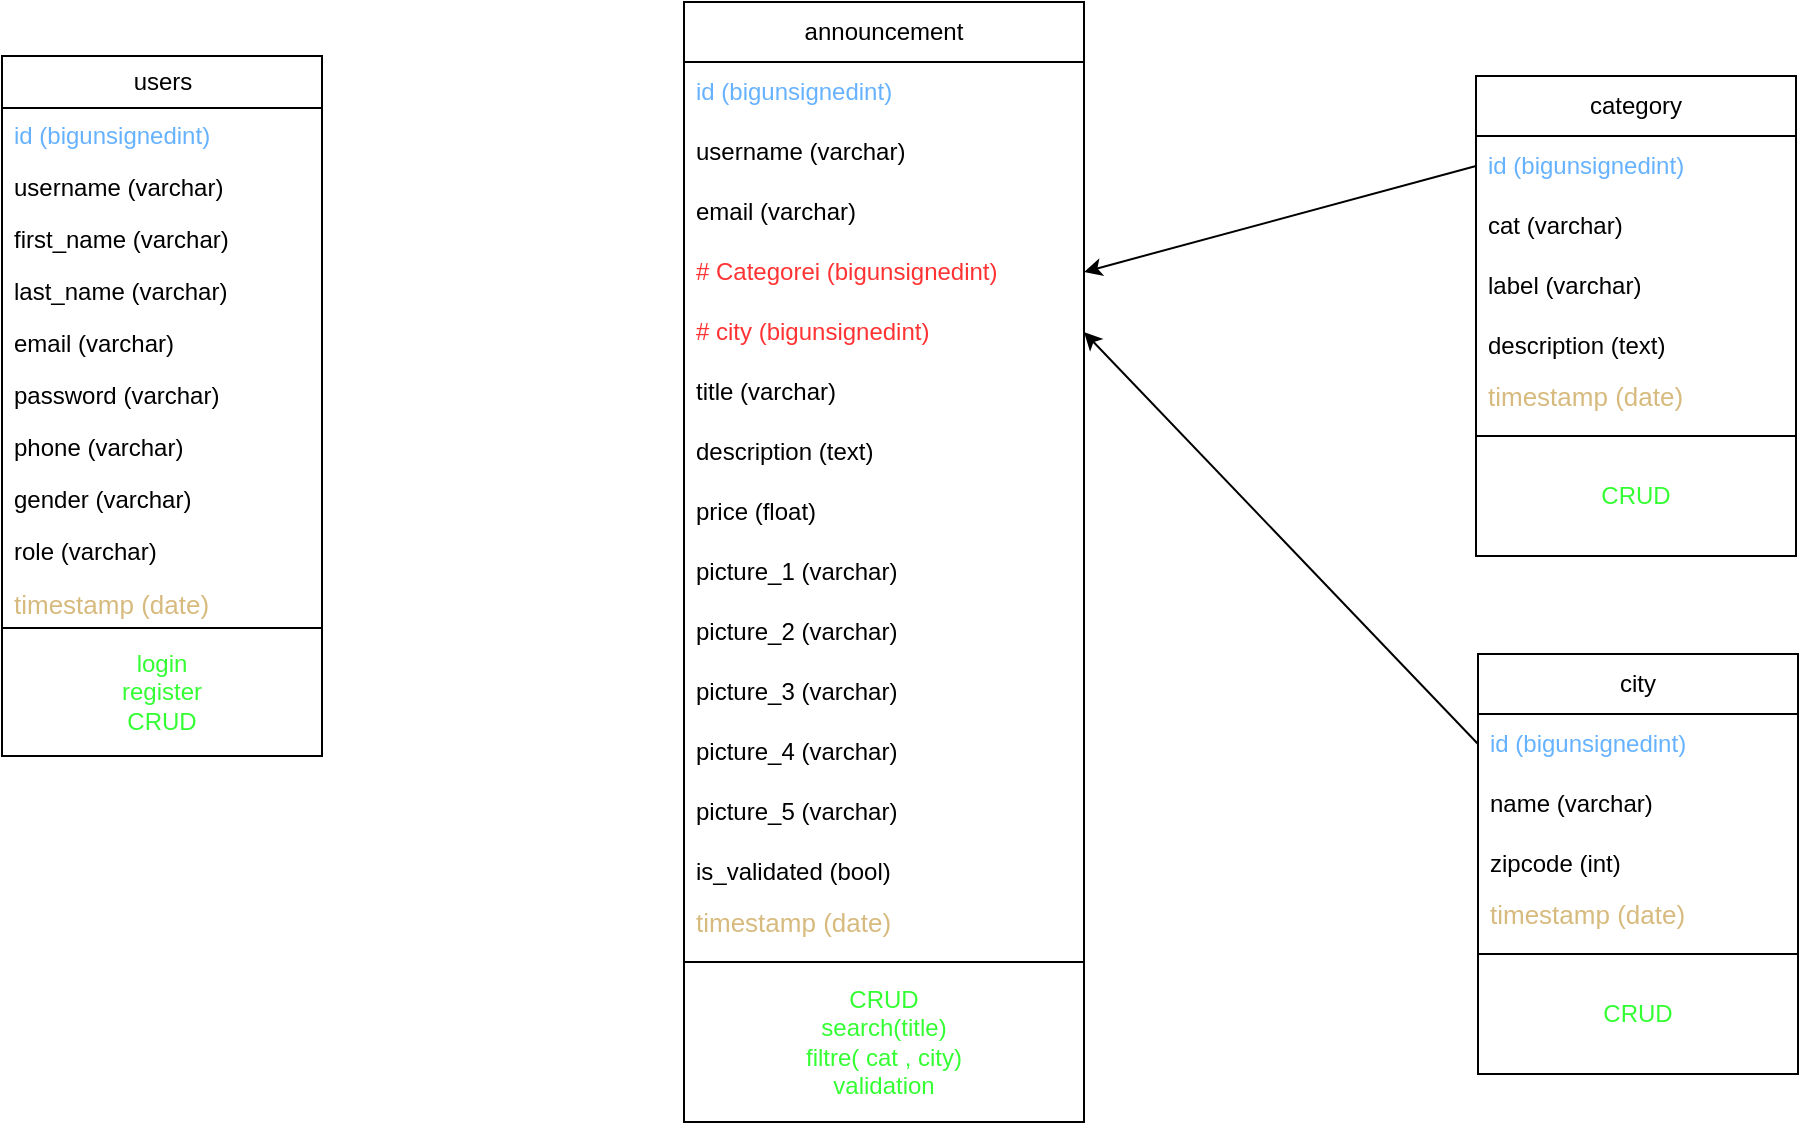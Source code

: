 <mxfile>
    <diagram id="_KOoHlTnzJw_V5ROn_v9" name="Page-1">
        <mxGraphModel dx="830" dy="994" grid="0" gridSize="10" guides="0" tooltips="1" connect="0" arrows="0" fold="1" page="0" pageScale="1" pageWidth="850" pageHeight="1100" math="0" shadow="0">
            <root>
                <mxCell id="0"/>
                <mxCell id="1" parent="0"/>
                <mxCell id="12" value="users" style="swimlane;fontStyle=0;childLayout=stackLayout;horizontal=1;startSize=26;fillColor=none;horizontalStack=0;resizeParent=1;resizeParentMax=0;resizeLast=0;collapsible=1;marginBottom=0;html=1;labelBackgroundColor=none;" parent="1" vertex="1">
                    <mxGeometry x="-21" y="137" width="160" height="350" as="geometry"/>
                </mxCell>
                <mxCell id="14" value="id (bigunsignedint)&lt;br&gt;" style="text;strokeColor=none;fillColor=none;align=left;verticalAlign=top;spacingLeft=4;spacingRight=4;overflow=hidden;rotatable=0;points=[[0,0.5],[1,0.5]];portConstraint=eastwest;whiteSpace=wrap;html=1;fontColor=#66B2FF;" parent="12" vertex="1">
                    <mxGeometry y="26" width="160" height="26" as="geometry"/>
                </mxCell>
                <mxCell id="13" value="username (varchar)" style="text;strokeColor=none;fillColor=none;align=left;verticalAlign=top;spacingLeft=4;spacingRight=4;overflow=hidden;rotatable=0;points=[[0,0.5],[1,0.5]];portConstraint=eastwest;whiteSpace=wrap;html=1;" parent="12" vertex="1">
                    <mxGeometry y="52" width="160" height="26" as="geometry"/>
                </mxCell>
                <mxCell id="20" value="first_name (varchar)" style="text;strokeColor=none;fillColor=none;align=left;verticalAlign=top;spacingLeft=4;spacingRight=4;overflow=hidden;rotatable=0;points=[[0,0.5],[1,0.5]];portConstraint=eastwest;whiteSpace=wrap;html=1;" parent="12" vertex="1">
                    <mxGeometry y="78" width="160" height="26" as="geometry"/>
                </mxCell>
                <mxCell id="15" value="last_name (varchar)" style="text;strokeColor=none;fillColor=none;align=left;verticalAlign=top;spacingLeft=4;spacingRight=4;overflow=hidden;rotatable=0;points=[[0,0.5],[1,0.5]];portConstraint=eastwest;whiteSpace=wrap;html=1;" parent="12" vertex="1">
                    <mxGeometry y="104" width="160" height="26" as="geometry"/>
                </mxCell>
                <mxCell id="17" value="email (varchar)" style="text;strokeColor=none;fillColor=none;align=left;verticalAlign=top;spacingLeft=4;spacingRight=4;overflow=hidden;rotatable=0;points=[[0,0.5],[1,0.5]];portConstraint=eastwest;whiteSpace=wrap;html=1;" parent="12" vertex="1">
                    <mxGeometry y="130" width="160" height="26" as="geometry"/>
                </mxCell>
                <mxCell id="16" value="password (varchar)" style="text;strokeColor=none;fillColor=none;align=left;verticalAlign=top;spacingLeft=4;spacingRight=4;overflow=hidden;rotatable=0;points=[[0,0.5],[1,0.5]];portConstraint=eastwest;whiteSpace=wrap;html=1;" parent="12" vertex="1">
                    <mxGeometry y="156" width="160" height="26" as="geometry"/>
                </mxCell>
                <mxCell id="18" value="phone (varchar)" style="text;strokeColor=none;fillColor=none;align=left;verticalAlign=top;spacingLeft=4;spacingRight=4;overflow=hidden;rotatable=0;points=[[0,0.5],[1,0.5]];portConstraint=eastwest;whiteSpace=wrap;html=1;" parent="12" vertex="1">
                    <mxGeometry y="182" width="160" height="26" as="geometry"/>
                </mxCell>
                <mxCell id="19" value="gender (varchar)" style="text;strokeColor=none;fillColor=none;align=left;verticalAlign=top;spacingLeft=4;spacingRight=4;overflow=hidden;rotatable=0;points=[[0,0.5],[1,0.5]];portConstraint=eastwest;whiteSpace=wrap;html=1;" parent="12" vertex="1">
                    <mxGeometry y="208" width="160" height="26" as="geometry"/>
                </mxCell>
                <mxCell id="21" value="role (varchar)" style="text;strokeColor=none;fillColor=none;align=left;verticalAlign=top;spacingLeft=4;spacingRight=4;overflow=hidden;rotatable=0;points=[[0,0.5],[1,0.5]];portConstraint=eastwest;whiteSpace=wrap;html=1;" parent="12" vertex="1">
                    <mxGeometry y="234" width="160" height="26" as="geometry"/>
                </mxCell>
                <mxCell id="52" value="&lt;pre style=&quot;margin-top: 0px; margin-bottom: calc(1.5em); padding: var(--su12); border: 0px; font-variant-numeric: inherit; font-variant-east-asian: inherit; font-stretch: inherit; line-height: var(--lh-md); font-family: var(--ff-mono); font-optical-sizing: inherit; font-kerning: inherit; font-feature-settings: inherit; font-variation-settings: inherit; vertical-align: baseline; box-sizing: inherit; width: auto; max-height: 600px; overflow: auto; border-radius: var(--br-md); --_cb-line-numbers-bg: var(--black-050); overflow-wrap: normal;&quot; class=&quot;lang-php s-code-block&quot;&gt;&lt;font color=&quot;#d7ba7d&quot;&gt;&lt;span style=&quot;font-size: 13px;&quot;&gt;timestamp (date)&lt;/span&gt;&lt;/font&gt;&lt;/pre&gt;" style="text;strokeColor=none;fillColor=none;align=left;verticalAlign=top;spacingLeft=4;spacingRight=4;overflow=hidden;rotatable=0;points=[[0,0.5],[1,0.5]];portConstraint=eastwest;whiteSpace=wrap;html=1;labelBackgroundColor=default;" parent="12" vertex="1">
                    <mxGeometry y="260" width="160" height="26" as="geometry"/>
                </mxCell>
                <mxCell id="60" value="&lt;font color=&quot;#33ff33&quot;&gt;login&lt;br&gt;register&lt;br&gt;CRUD&lt;br&gt;&lt;/font&gt;" style="rounded=0;whiteSpace=wrap;html=1;labelBackgroundColor=none;fontColor=#FF3333;" parent="12" vertex="1">
                    <mxGeometry y="286" width="160" height="64" as="geometry"/>
                </mxCell>
                <mxCell id="22" value="category" style="swimlane;fontStyle=0;childLayout=stackLayout;horizontal=1;startSize=30;horizontalStack=0;resizeParent=1;resizeParentMax=0;resizeLast=0;collapsible=1;marginBottom=0;whiteSpace=wrap;html=1;" parent="1" vertex="1">
                    <mxGeometry x="716" y="147" width="160" height="240" as="geometry"/>
                </mxCell>
                <mxCell id="23" value="&lt;font color=&quot;#66b2ff&quot;&gt;id (bigunsignedint)&lt;/font&gt;" style="text;strokeColor=none;fillColor=none;align=left;verticalAlign=middle;spacingLeft=4;spacingRight=4;overflow=hidden;points=[[0,0.5],[1,0.5]];portConstraint=eastwest;rotatable=0;whiteSpace=wrap;html=1;" parent="22" vertex="1">
                    <mxGeometry y="30" width="160" height="30" as="geometry"/>
                </mxCell>
                <mxCell id="67" value="cat (varchar)" style="text;strokeColor=none;fillColor=none;align=left;verticalAlign=middle;spacingLeft=4;spacingRight=4;overflow=hidden;points=[[0,0.5],[1,0.5]];portConstraint=eastwest;rotatable=0;whiteSpace=wrap;html=1;" parent="22" vertex="1">
                    <mxGeometry y="60" width="160" height="30" as="geometry"/>
                </mxCell>
                <mxCell id="24" value="label (varchar)" style="text;strokeColor=none;fillColor=none;align=left;verticalAlign=middle;spacingLeft=4;spacingRight=4;overflow=hidden;points=[[0,0.5],[1,0.5]];portConstraint=eastwest;rotatable=0;whiteSpace=wrap;html=1;" parent="22" vertex="1">
                    <mxGeometry y="90" width="160" height="30" as="geometry"/>
                </mxCell>
                <mxCell id="25" value="description (text)" style="text;strokeColor=none;fillColor=none;align=left;verticalAlign=middle;spacingLeft=4;spacingRight=4;overflow=hidden;points=[[0,0.5],[1,0.5]];portConstraint=eastwest;rotatable=0;whiteSpace=wrap;html=1;" parent="22" vertex="1">
                    <mxGeometry y="120" width="160" height="30" as="geometry"/>
                </mxCell>
                <mxCell id="56" value="&lt;pre style=&quot;border: 0px; background-color: var(--highlight-bg); margin-top: 0px; margin-bottom: calc(1.5em); padding: var(--su12); font-variant-numeric: inherit; font-variant-east-asian: inherit; font-stretch: inherit; line-height: var(--lh-md); font-family: var(--ff-mono); font-optical-sizing: inherit; font-kerning: inherit; font-feature-settings: inherit; font-variation-settings: inherit; vertical-align: baseline; box-sizing: inherit; width: auto; max-height: 600px; overflow: auto; border-radius: var(--br-md); --_cb-line-numbers-bg: var(--black-050); overflow-wrap: normal;&quot; class=&quot;lang-php s-code-block&quot;&gt;&lt;font color=&quot;#d7ba7d&quot;&gt;&lt;span style=&quot;font-size: 13px;&quot;&gt;timestamp (date)&lt;/span&gt;&lt;/font&gt;&lt;/pre&gt;" style="text;strokeColor=none;fillColor=none;align=left;verticalAlign=middle;spacingLeft=4;spacingRight=4;overflow=hidden;points=[[0,0.5],[1,0.5]];portConstraint=eastwest;rotatable=0;whiteSpace=wrap;html=1;" parent="22" vertex="1">
                    <mxGeometry y="150" width="160" height="30" as="geometry"/>
                </mxCell>
                <mxCell id="63" value="CRUD" style="rounded=0;whiteSpace=wrap;html=1;labelBackgroundColor=none;fontColor=#33FF33;" parent="22" vertex="1">
                    <mxGeometry y="180" width="160" height="60" as="geometry"/>
                </mxCell>
                <mxCell id="26" value="city" style="swimlane;fontStyle=0;childLayout=stackLayout;horizontal=1;startSize=30;horizontalStack=0;resizeParent=1;resizeParentMax=0;resizeLast=0;collapsible=1;marginBottom=0;whiteSpace=wrap;html=1;" parent="1" vertex="1">
                    <mxGeometry x="717" y="436" width="160" height="210" as="geometry"/>
                </mxCell>
                <mxCell id="27" value="id (bigunsignedint)" style="text;strokeColor=none;fillColor=none;align=left;verticalAlign=middle;spacingLeft=4;spacingRight=4;overflow=hidden;points=[[0,0.5],[1,0.5]];portConstraint=eastwest;rotatable=0;whiteSpace=wrap;html=1;fontColor=#66B2FF;" parent="26" vertex="1">
                    <mxGeometry y="30" width="160" height="30" as="geometry"/>
                </mxCell>
                <mxCell id="28" value="name (varchar)" style="text;strokeColor=none;fillColor=none;align=left;verticalAlign=middle;spacingLeft=4;spacingRight=4;overflow=hidden;points=[[0,0.5],[1,0.5]];portConstraint=eastwest;rotatable=0;whiteSpace=wrap;html=1;" parent="26" vertex="1">
                    <mxGeometry y="60" width="160" height="30" as="geometry"/>
                </mxCell>
                <mxCell id="29" value="zipcode (int)" style="text;strokeColor=none;fillColor=none;align=left;verticalAlign=middle;spacingLeft=4;spacingRight=4;overflow=hidden;points=[[0,0.5],[1,0.5]];portConstraint=eastwest;rotatable=0;whiteSpace=wrap;html=1;" parent="26" vertex="1">
                    <mxGeometry y="90" width="160" height="30" as="geometry"/>
                </mxCell>
                <mxCell id="55" value="&lt;pre style=&quot;border: 0px; background-color: var(--highlight-bg); margin-top: 0px; margin-bottom: calc(1.5em); padding: var(--su12); font-variant-numeric: inherit; font-variant-east-asian: inherit; font-stretch: inherit; line-height: var(--lh-md); font-family: var(--ff-mono); font-optical-sizing: inherit; font-kerning: inherit; font-feature-settings: inherit; font-variation-settings: inherit; vertical-align: baseline; box-sizing: inherit; width: auto; max-height: 600px; overflow: auto; border-radius: var(--br-md); --_cb-line-numbers-bg: var(--black-050); overflow-wrap: normal;&quot; class=&quot;lang-php s-code-block&quot;&gt;&lt;font color=&quot;#d7ba7d&quot;&gt;&lt;span style=&quot;font-size: 13px;&quot;&gt;timestamp (date)&lt;/span&gt;&lt;/font&gt;&lt;/pre&gt;" style="text;strokeColor=none;fillColor=none;align=left;verticalAlign=middle;spacingLeft=4;spacingRight=4;overflow=hidden;points=[[0,0.5],[1,0.5]];portConstraint=eastwest;rotatable=0;whiteSpace=wrap;html=1;" parent="26" vertex="1">
                    <mxGeometry y="120" width="160" height="30" as="geometry"/>
                </mxCell>
                <mxCell id="64" value="CRUD" style="rounded=0;whiteSpace=wrap;html=1;labelBackgroundColor=none;fontColor=#33FF33;" parent="26" vertex="1">
                    <mxGeometry y="150" width="160" height="60" as="geometry"/>
                </mxCell>
                <mxCell id="30" value="announcement" style="swimlane;fontStyle=0;childLayout=stackLayout;horizontal=1;startSize=30;horizontalStack=0;resizeParent=1;resizeParentMax=0;resizeLast=0;collapsible=1;marginBottom=0;whiteSpace=wrap;html=1;" parent="1" vertex="1">
                    <mxGeometry x="320" y="110" width="200" height="560" as="geometry"/>
                </mxCell>
                <mxCell id="31" value="id (bigunsignedint)" style="text;strokeColor=none;fillColor=none;align=left;verticalAlign=middle;spacingLeft=4;spacingRight=4;overflow=hidden;points=[[0,0.5],[1,0.5]];portConstraint=eastwest;rotatable=0;whiteSpace=wrap;html=1;fontColor=#66B2FF;" parent="30" vertex="1">
                    <mxGeometry y="30" width="200" height="30" as="geometry"/>
                </mxCell>
                <mxCell id="32" value="username (varchar)" style="text;strokeColor=none;fillColor=none;align=left;verticalAlign=middle;spacingLeft=4;spacingRight=4;overflow=hidden;points=[[0,0.5],[1,0.5]];portConstraint=eastwest;rotatable=0;whiteSpace=wrap;html=1;" parent="30" vertex="1">
                    <mxGeometry y="60" width="200" height="30" as="geometry"/>
                </mxCell>
                <mxCell id="33" value="email (varchar)" style="text;strokeColor=none;fillColor=none;align=left;verticalAlign=middle;spacingLeft=4;spacingRight=4;overflow=hidden;points=[[0,0.5],[1,0.5]];portConstraint=eastwest;rotatable=0;whiteSpace=wrap;html=1;" parent="30" vertex="1">
                    <mxGeometry y="90" width="200" height="30" as="geometry"/>
                </mxCell>
                <mxCell id="34" value="# Categorei (bigunsignedint)" style="text;strokeColor=none;fillColor=none;align=left;verticalAlign=middle;spacingLeft=4;spacingRight=4;overflow=hidden;points=[[0,0.5],[1,0.5]];portConstraint=eastwest;rotatable=0;whiteSpace=wrap;html=1;fontColor=#FF3333;" parent="30" vertex="1">
                    <mxGeometry y="120" width="200" height="30" as="geometry"/>
                </mxCell>
                <mxCell id="35" value="&lt;font color=&quot;#ff3333&quot;&gt;# city (bigunsignedint)&lt;/font&gt;" style="text;strokeColor=none;fillColor=none;align=left;verticalAlign=middle;spacingLeft=4;spacingRight=4;overflow=hidden;points=[[0,0.5],[1,0.5]];portConstraint=eastwest;rotatable=0;whiteSpace=wrap;html=1;" parent="30" vertex="1">
                    <mxGeometry y="150" width="200" height="30" as="geometry"/>
                </mxCell>
                <mxCell id="37" value="title (varchar)" style="text;strokeColor=none;fillColor=none;align=left;verticalAlign=middle;spacingLeft=4;spacingRight=4;overflow=hidden;points=[[0,0.5],[1,0.5]];portConstraint=eastwest;rotatable=0;whiteSpace=wrap;html=1;" parent="30" vertex="1">
                    <mxGeometry y="180" width="200" height="30" as="geometry"/>
                </mxCell>
                <mxCell id="40" value="description (text)" style="text;strokeColor=none;fillColor=none;align=left;verticalAlign=middle;spacingLeft=4;spacingRight=4;overflow=hidden;points=[[0,0.5],[1,0.5]];portConstraint=eastwest;rotatable=0;whiteSpace=wrap;html=1;" parent="30" vertex="1">
                    <mxGeometry y="210" width="200" height="30" as="geometry"/>
                </mxCell>
                <mxCell id="41" value="price (float)" style="text;strokeColor=none;fillColor=none;align=left;verticalAlign=middle;spacingLeft=4;spacingRight=4;overflow=hidden;points=[[0,0.5],[1,0.5]];portConstraint=eastwest;rotatable=0;whiteSpace=wrap;html=1;" parent="30" vertex="1">
                    <mxGeometry y="240" width="200" height="30" as="geometry"/>
                </mxCell>
                <mxCell id="42" value="picture_1 (varchar)" style="text;strokeColor=none;fillColor=none;align=left;verticalAlign=middle;spacingLeft=4;spacingRight=4;overflow=hidden;points=[[0,0.5],[1,0.5]];portConstraint=eastwest;rotatable=0;whiteSpace=wrap;html=1;" parent="30" vertex="1">
                    <mxGeometry y="270" width="200" height="30" as="geometry"/>
                </mxCell>
                <mxCell id="43" value="picture_2 (varchar)" style="text;strokeColor=none;fillColor=none;align=left;verticalAlign=middle;spacingLeft=4;spacingRight=4;overflow=hidden;points=[[0,0.5],[1,0.5]];portConstraint=eastwest;rotatable=0;whiteSpace=wrap;html=1;" parent="30" vertex="1">
                    <mxGeometry y="300" width="200" height="30" as="geometry"/>
                </mxCell>
                <mxCell id="44" value="picture_3 (varchar)" style="text;strokeColor=none;fillColor=none;align=left;verticalAlign=middle;spacingLeft=4;spacingRight=4;overflow=hidden;points=[[0,0.5],[1,0.5]];portConstraint=eastwest;rotatable=0;whiteSpace=wrap;html=1;" parent="30" vertex="1">
                    <mxGeometry y="330" width="200" height="30" as="geometry"/>
                </mxCell>
                <mxCell id="45" value="picture_4 (varchar)" style="text;strokeColor=none;fillColor=none;align=left;verticalAlign=middle;spacingLeft=4;spacingRight=4;overflow=hidden;points=[[0,0.5],[1,0.5]];portConstraint=eastwest;rotatable=0;whiteSpace=wrap;html=1;" parent="30" vertex="1">
                    <mxGeometry y="360" width="200" height="30" as="geometry"/>
                </mxCell>
                <mxCell id="66" value="picture_5 (varchar)" style="text;strokeColor=none;fillColor=none;align=left;verticalAlign=middle;spacingLeft=4;spacingRight=4;overflow=hidden;points=[[0,0.5],[1,0.5]];portConstraint=eastwest;rotatable=0;whiteSpace=wrap;html=1;" parent="30" vertex="1">
                    <mxGeometry y="390" width="200" height="30" as="geometry"/>
                </mxCell>
                <mxCell id="54" value="is_validated (bool)" style="text;strokeColor=none;fillColor=none;align=left;verticalAlign=middle;spacingLeft=4;spacingRight=4;overflow=hidden;points=[[0,0.5],[1,0.5]];portConstraint=eastwest;rotatable=0;whiteSpace=wrap;html=1;" parent="30" vertex="1">
                    <mxGeometry y="420" width="200" height="30" as="geometry"/>
                </mxCell>
                <mxCell id="46" value="&lt;pre style=&quot;border: 0px; background-color: var(--highlight-bg); margin-top: 0px; margin-bottom: calc(1.5em); padding: var(--su12); font-variant-numeric: inherit; font-variant-east-asian: inherit; font-stretch: inherit; line-height: var(--lh-md); font-family: var(--ff-mono); font-optical-sizing: inherit; font-kerning: inherit; font-feature-settings: inherit; font-variation-settings: inherit; vertical-align: baseline; box-sizing: inherit; width: auto; max-height: 600px; overflow: auto; border-radius: var(--br-md); --_cb-line-numbers-bg: var(--black-050); overflow-wrap: normal;&quot; class=&quot;lang-php s-code-block&quot;&gt;&lt;font color=&quot;#d7ba7d&quot;&gt;&lt;span style=&quot;font-size: 13px;&quot;&gt;timestamp (date)&lt;/span&gt;&lt;/font&gt;&lt;/pre&gt;" style="text;strokeColor=none;fillColor=none;align=left;verticalAlign=middle;spacingLeft=4;spacingRight=4;overflow=hidden;points=[[0,0.5],[1,0.5]];portConstraint=eastwest;rotatable=0;whiteSpace=wrap;html=1;" parent="30" vertex="1">
                    <mxGeometry y="450" width="200" height="30" as="geometry"/>
                </mxCell>
                <mxCell id="62" value="CRUD&lt;br&gt;search(title)&lt;br&gt;filtre( cat , city)&lt;br&gt;validation" style="rounded=0;whiteSpace=wrap;html=1;labelBackgroundColor=none;fontColor=#33FF33;" parent="30" vertex="1">
                    <mxGeometry y="480" width="200" height="80" as="geometry"/>
                </mxCell>
                <mxCell id="48" style="edgeStyle=none;html=1;exitX=0;exitY=0.5;exitDx=0;exitDy=0;entryX=1;entryY=0.5;entryDx=0;entryDy=0;" parent="1" source="23" target="34" edge="1">
                    <mxGeometry relative="1" as="geometry"/>
                </mxCell>
                <mxCell id="49" style="edgeStyle=none;html=1;exitX=0;exitY=0.5;exitDx=0;exitDy=0;entryX=1;entryY=0.5;entryDx=0;entryDy=0;" parent="1" source="27" target="35" edge="1">
                    <mxGeometry relative="1" as="geometry"/>
                </mxCell>
            </root>
        </mxGraphModel>
    </diagram>
</mxfile>